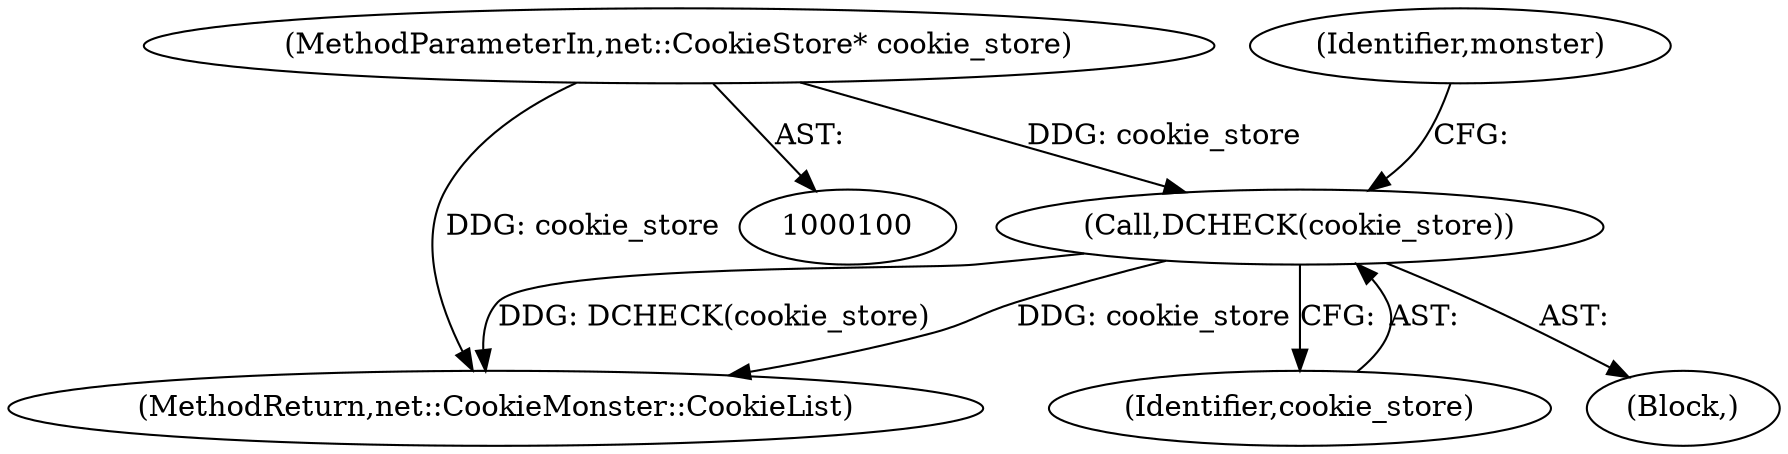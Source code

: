 digraph "0_Chrome_b7e899141194fa27d55a990e38ae8bdcc5183a90_6@pointer" {
"1000101" [label="(MethodParameterIn,net::CookieStore* cookie_store)"];
"1000104" [label="(Call,DCHECK(cookie_store))"];
"1000104" [label="(Call,DCHECK(cookie_store))"];
"1000103" [label="(Block,)"];
"1000108" [label="(Identifier,monster)"];
"1000123" [label="(MethodReturn,net::CookieMonster::CookieList)"];
"1000105" [label="(Identifier,cookie_store)"];
"1000101" [label="(MethodParameterIn,net::CookieStore* cookie_store)"];
"1000101" -> "1000100"  [label="AST: "];
"1000101" -> "1000123"  [label="DDG: cookie_store"];
"1000101" -> "1000104"  [label="DDG: cookie_store"];
"1000104" -> "1000103"  [label="AST: "];
"1000104" -> "1000105"  [label="CFG: "];
"1000105" -> "1000104"  [label="AST: "];
"1000108" -> "1000104"  [label="CFG: "];
"1000104" -> "1000123"  [label="DDG: DCHECK(cookie_store)"];
"1000104" -> "1000123"  [label="DDG: cookie_store"];
}
